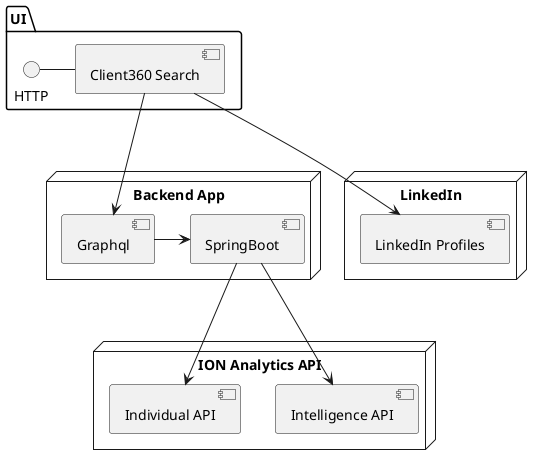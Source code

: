 @startuml
'https://plantuml.com/component-diagram


package "UI" {
  HTTP - [Client360 Search]
}

node "Backend App" {
   [Graphql]
   [SpringBoot]
}

node "ION Analytics API" {
  [Individual API]
  [Intelligence API]
}

node "LinkedIn" {
  [LinkedIn Profiles]
}


[Client360 Search] ---> [Graphql]
[Graphql] -> [SpringBoot]
[SpringBoot] ---> [Intelligence API]
[SpringBoot] ---> [Individual API]
[Client360 Search] ---> [LinkedIn Profiles]

@enduml